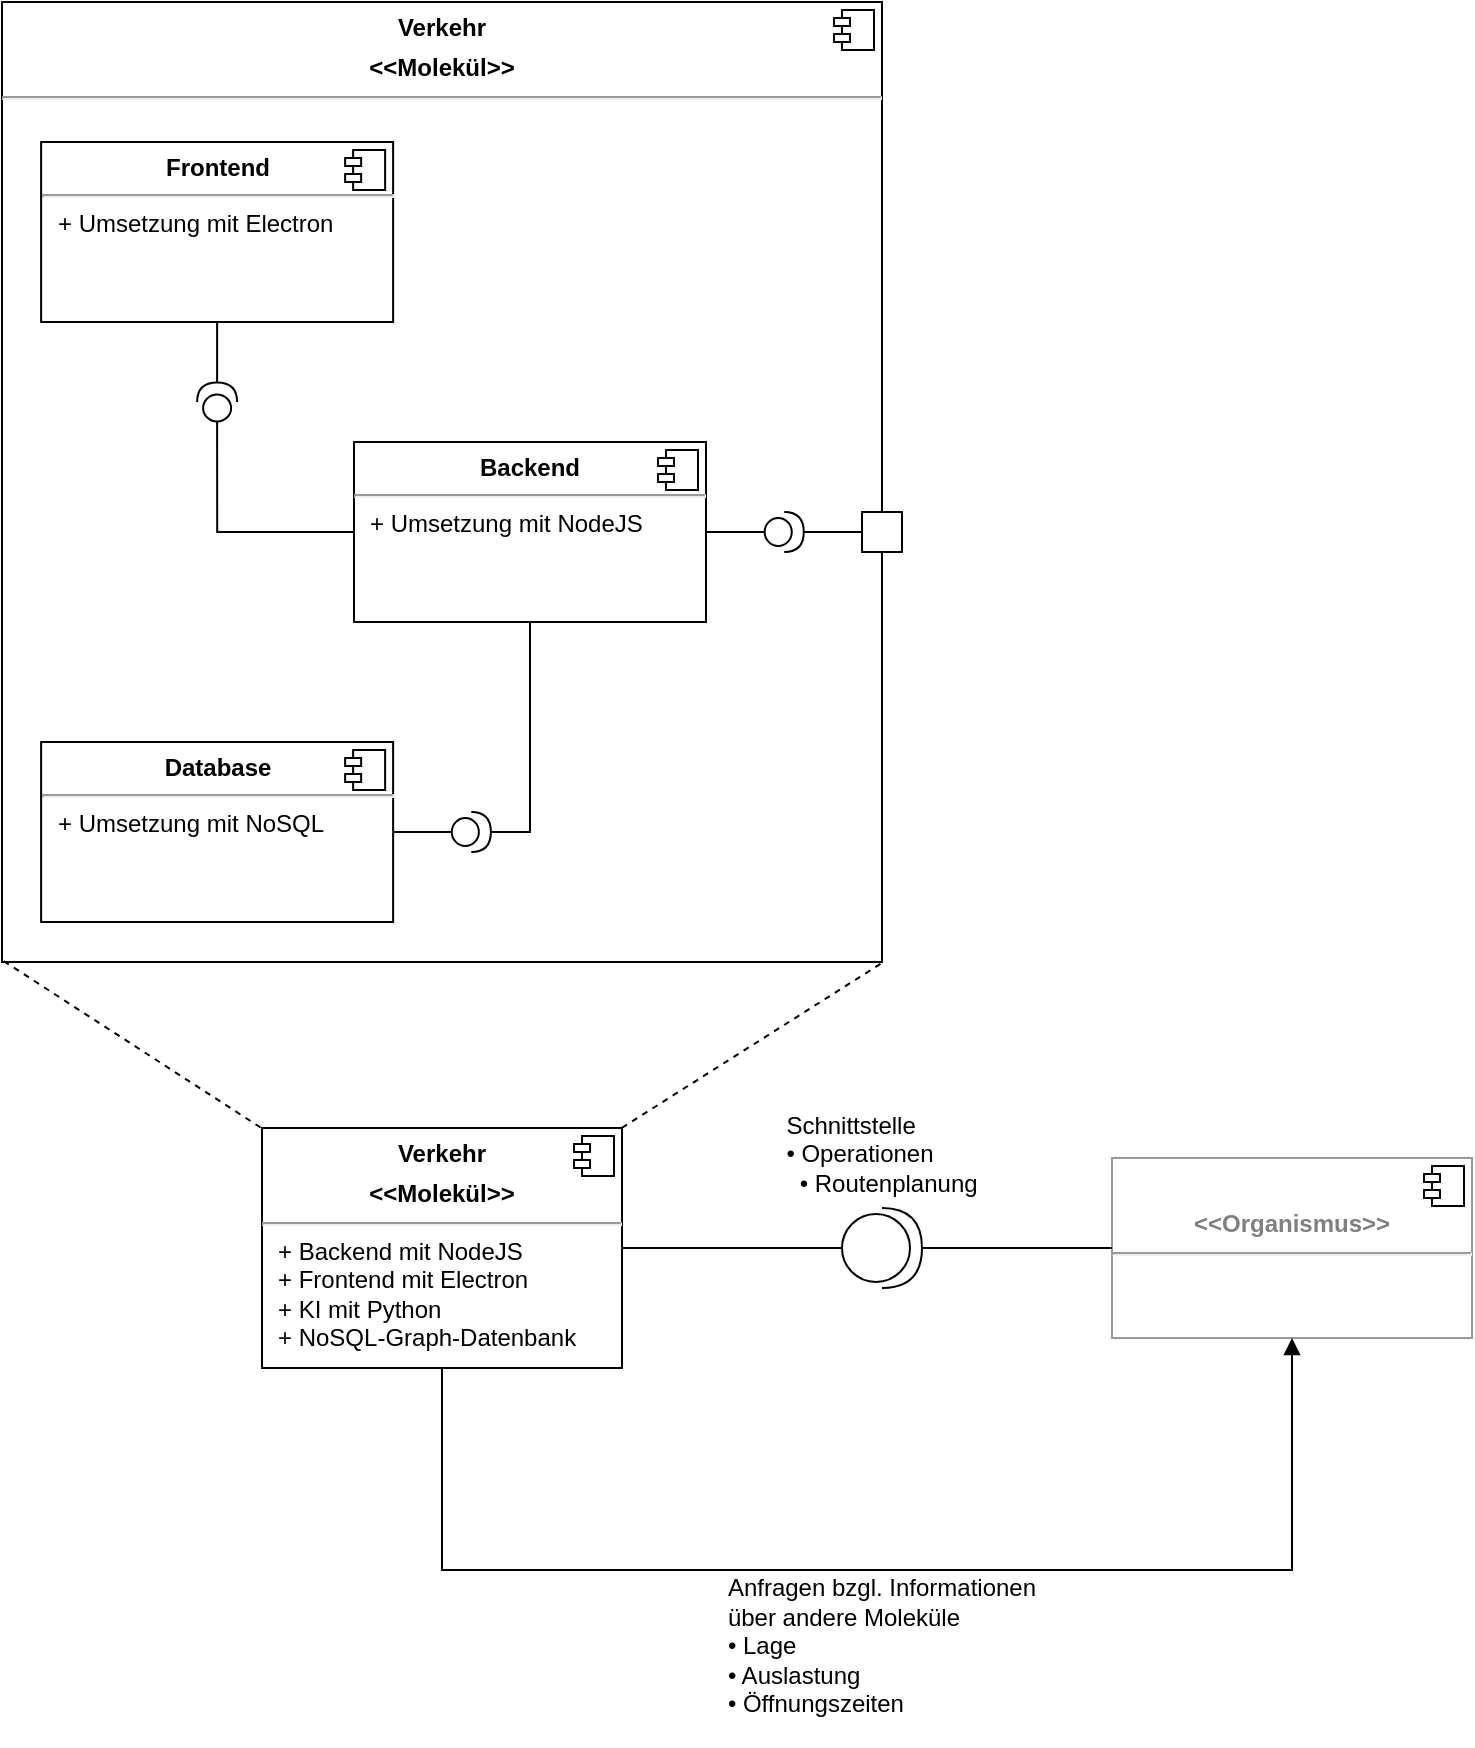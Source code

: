 <mxfile version="10.6.5"><diagram name="Page-1" id="929967ad-93f9-6ef4-fab6-5d389245f69c"><mxGraphModel dx="3382.5" dy="855" grid="1" gridSize="10" guides="1" tooltips="1" connect="1" arrows="1" fold="1" page="1" pageScale="1.5" pageWidth="1169" pageHeight="826" background="none" math="0" shadow="0"><root><mxCell id="0" style=";html=1;"/><mxCell id="1" style=";html=1;" parent="0"/><mxCell id="2" value="&lt;p style=&quot;margin: 0px ; margin-top: 6px ; text-align: center&quot;&gt;&lt;b&gt;Verkehr&lt;/b&gt;&lt;/p&gt;&lt;p style=&quot;margin: 0px ; margin-top: 6px ; text-align: center&quot;&gt;&lt;b&gt;&amp;lt;&amp;lt;Molekül&amp;gt;&amp;gt;&lt;/b&gt;&lt;/p&gt;&lt;hr&gt;&lt;p style=&quot;margin: 0px ; margin-left: 8px&quot;&gt;&lt;br&gt;&lt;/p&gt;" style="align=left;overflow=fill;html=1;" vertex="1" parent="1"><mxGeometry x="-120" y="80" width="440" height="480" as="geometry"/></mxCell><mxCell id="3" value="" style="shape=component;jettyWidth=8;jettyHeight=4;" vertex="1" parent="2"><mxGeometry x="1" width="20" height="20" relative="1" as="geometry"><mxPoint x="-24" y="4" as="offset"/></mxGeometry></mxCell><mxCell id="24" value="&lt;p style=&quot;margin: 0px ; margin-top: 6px ; text-align: center&quot;&gt;&lt;b&gt;Frontend&lt;/b&gt;&lt;/p&gt;&lt;hr&gt;&lt;p style=&quot;margin: 0px ; margin-left: 8px&quot;&gt;+ Umsetzung mit Electron&lt;/p&gt;" style="align=left;overflow=fill;html=1;strokeColor=#000000;fillColor=#FFFFFF;" vertex="1" parent="2"><mxGeometry x="19.556" y="70" width="176" height="90" as="geometry"/></mxCell><mxCell id="25" value="" style="shape=component;jettyWidth=8;jettyHeight=4;" vertex="1" parent="24"><mxGeometry x="1" width="20" height="20" relative="1" as="geometry"><mxPoint x="-24" y="4" as="offset"/></mxGeometry></mxCell><mxCell id="29" value="&lt;p style=&quot;margin: 0px ; margin-top: 6px ; text-align: center&quot;&gt;&lt;b&gt;Database&lt;/b&gt;&lt;/p&gt;&lt;hr&gt;&lt;p style=&quot;margin: 0px ; margin-left: 8px&quot;&gt;+ Umsetzung mit NoSQL&lt;/p&gt;" style="align=left;overflow=fill;html=1;strokeColor=#000000;fillColor=#FFFFFF;" vertex="1" parent="2"><mxGeometry x="19.556" y="370" width="176" height="90" as="geometry"/></mxCell><mxCell id="30" value="" style="shape=component;jettyWidth=8;jettyHeight=4;" vertex="1" parent="29"><mxGeometry x="1" width="20" height="20" relative="1" as="geometry"><mxPoint x="-24" y="4" as="offset"/></mxGeometry></mxCell><mxCell id="42" style="edgeStyle=orthogonalEdgeStyle;rounded=0;orthogonalLoop=1;jettySize=auto;html=1;exitX=0.5;exitY=1;exitDx=0;exitDy=0;entryX=1;entryY=0.5;entryDx=0;entryDy=0;entryPerimeter=0;endArrow=none;endFill=0;strokeColor=#000000;" edge="1" parent="2" source="27" target="40"><mxGeometry relative="1" as="geometry"><Array as="points"><mxPoint x="264" y="415"/></Array></mxGeometry></mxCell><mxCell id="27" value="&lt;p style=&quot;margin: 0px ; margin-top: 6px ; text-align: center&quot;&gt;&lt;b&gt;Backend&lt;/b&gt;&lt;/p&gt;&lt;hr&gt;&lt;p style=&quot;margin: 0px ; margin-left: 8px&quot;&gt;+ Umsetzung mit NodeJS&lt;/p&gt;" style="align=left;overflow=fill;html=1;strokeColor=#000000;fillColor=#FFFFFF;" vertex="1" parent="2"><mxGeometry x="176" y="220" width="176" height="90" as="geometry"/></mxCell><mxCell id="28" value="" style="shape=component;jettyWidth=8;jettyHeight=4;" vertex="1" parent="27"><mxGeometry x="1" width="20" height="20" relative="1" as="geometry"><mxPoint x="-24" y="4" as="offset"/></mxGeometry></mxCell><mxCell id="34" value="" style="shape=providedRequiredInterface;html=1;verticalLabelPosition=bottom;strokeColor=#000000;fillColor=#FFFFFF;" vertex="1" parent="2"><mxGeometry x="381.333" y="255" width="19.556" height="20" as="geometry"/></mxCell><mxCell id="35" value="" style="endArrow=none;html=1;entryX=1;entryY=0.5;entryDx=0;entryDy=0;exitX=0;exitY=0.5;exitDx=0;exitDy=0;exitPerimeter=0;" edge="1" parent="2" source="34" target="27"><mxGeometry width="50" height="50" relative="1" as="geometry"><mxPoint x="254.222" y="140" as="sourcePoint"/><mxPoint x="381.333" y="160" as="targetPoint"/></mxGeometry></mxCell><mxCell id="39" style="edgeStyle=orthogonalEdgeStyle;rounded=0;orthogonalLoop=1;jettySize=auto;html=1;exitX=0;exitY=0.5;exitDx=0;exitDy=0;exitPerimeter=0;entryX=0;entryY=0.5;entryDx=0;entryDy=0;strokeColor=#000000;endArrow=none;endFill=0;" edge="1" parent="2" source="37" target="27"><mxGeometry relative="1" as="geometry"/></mxCell><mxCell id="37" value="" style="shape=providedRequiredInterface;html=1;verticalLabelPosition=bottom;strokeColor=#000000;fillColor=#FFFFFF;rotation=-90;" vertex="1" parent="2"><mxGeometry x="97.778" y="190" width="19.556" height="20" as="geometry"/></mxCell><mxCell id="38" value="" style="endArrow=none;html=1;entryX=0.5;entryY=1;entryDx=0;entryDy=0;exitX=1;exitY=0.5;exitDx=0;exitDy=0;exitPerimeter=0;edgeStyle=orthogonalEdgeStyle;" edge="1" parent="2" source="37" target="24"><mxGeometry width="50" height="50" relative="1" as="geometry"><mxPoint x="312.889" y="160" as="sourcePoint"/><mxPoint x="361.778" y="110" as="targetPoint"/></mxGeometry></mxCell><mxCell id="40" value="" style="shape=providedRequiredInterface;html=1;verticalLabelPosition=bottom;strokeColor=#000000;fillColor=#FFFFFF;rotation=0;" vertex="1" parent="2"><mxGeometry x="224.889" y="405" width="19.556" height="20" as="geometry"/></mxCell><mxCell id="41" value="" style="endArrow=none;html=1;strokeColor=#000000;entryX=1;entryY=0.5;entryDx=0;entryDy=0;exitX=0;exitY=0.5;exitDx=0;exitDy=0;exitPerimeter=0;edgeStyle=orthogonalEdgeStyle;" edge="1" parent="2" source="40" target="29"><mxGeometry width="50" height="50" relative="1" as="geometry"><mxPoint x="332.444" y="420" as="sourcePoint"/><mxPoint x="381.333" y="370" as="targetPoint"/></mxGeometry></mxCell><mxCell id="4" value="&lt;p style=&quot;margin: 0px ; margin-top: 6px ; text-align: center&quot;&gt;&lt;b&gt;&lt;br&gt;&lt;/b&gt;&lt;/p&gt;&lt;p style=&quot;margin: 0px ; margin-top: 6px ; text-align: center&quot;&gt;&lt;b&gt;&lt;font color=&quot;#808080&quot;&gt;&amp;lt;&amp;lt;Organismus&amp;gt;&amp;gt;&lt;/font&gt;&lt;/b&gt;&lt;/p&gt;&lt;hr&gt;&lt;p style=&quot;margin: 0px ; margin-left: 8px&quot;&gt;&lt;br&gt;&lt;/p&gt;&lt;p style=&quot;margin: 0px ; margin-left: 8px&quot;&gt;&lt;br&gt;&lt;/p&gt;" style="align=left;overflow=fill;html=1;strokeColor=#999999;" vertex="1" parent="1"><mxGeometry x="435" y="658" width="180" height="90" as="geometry"/></mxCell><mxCell id="5" value="" style="shape=component;jettyWidth=8;jettyHeight=4;" vertex="1" parent="4"><mxGeometry x="1" width="20" height="20" relative="1" as="geometry"><mxPoint x="-24" y="4" as="offset"/></mxGeometry></mxCell><mxCell id="6" value="" style="shape=providedRequiredInterface;html=1;verticalLabelPosition=bottom;" vertex="1" parent="1"><mxGeometry x="300" y="683" width="40" height="40" as="geometry"/></mxCell><mxCell id="9" value="" style="endArrow=none;html=1;entryX=0;entryY=0.5;entryDx=0;entryDy=0;exitX=1;exitY=0.5;exitDx=0;exitDy=0;exitPerimeter=0;" edge="1" parent="1" source="6" target="4"><mxGeometry width="50" height="50" relative="1" as="geometry"><mxPoint x="670" y="754" as="sourcePoint"/><mxPoint x="720" y="704" as="targetPoint"/></mxGeometry></mxCell><mxCell id="10" value="" style="endArrow=none;html=1;exitX=0;exitY=0.5;exitDx=0;exitDy=0;exitPerimeter=0;entryX=1;entryY=0.5;entryDx=0;entryDy=0;" edge="1" parent="1" source="6" target="43"><mxGeometry width="50" height="50" relative="1" as="geometry"><mxPoint x="690" y="764" as="sourcePoint"/><mxPoint x="840" y="224" as="targetPoint"/></mxGeometry></mxCell><mxCell id="11" value="&lt;div style=&quot;text-align: left&quot;&gt;&lt;span&gt;Schnittstelle&lt;/span&gt;&lt;/div&gt;&lt;span&gt;&lt;div style=&quot;text-align: left&quot;&gt;&lt;span&gt;• Operationen&lt;/span&gt;&lt;/div&gt;&lt;/span&gt;&lt;span&gt;&lt;div style=&quot;text-align: left&quot;&gt;&lt;span&gt;&amp;nbsp; • Routenplanung&lt;/span&gt;&lt;/div&gt;&lt;/span&gt;&lt;div style=&quot;text-align: left&quot;&gt;&lt;br&gt;&lt;/div&gt;" style="text;html=1;strokeColor=none;fillColor=none;align=center;verticalAlign=middle;whiteSpace=wrap;rounded=0;" vertex="1" parent="1"><mxGeometry x="245" y="623" width="150" height="80" as="geometry"/></mxCell><mxCell id="22" value="&lt;div style=&quot;text-align: left&quot;&gt;&lt;span&gt;Anfragen bzgl. Informationen&lt;/span&gt;&lt;/div&gt;&lt;div style=&quot;text-align: left&quot;&gt;&lt;span&gt;über andere Moleküle&amp;nbsp;&lt;/span&gt;&lt;/div&gt;&lt;div style=&quot;text-align: left&quot;&gt;• Lage&lt;/div&gt;&lt;span&gt;&lt;div style=&quot;text-align: left&quot;&gt;&lt;span&gt;• Auslastung&lt;/span&gt;&lt;/div&gt;&lt;/span&gt;&lt;span&gt;&lt;div style=&quot;text-align: left&quot;&gt;&lt;span&gt;• Öffnungszeiten&lt;/span&gt;&lt;/div&gt;&lt;/span&gt;&lt;div style=&quot;text-align: left&quot;&gt;&lt;span&gt;&lt;br&gt;&lt;/span&gt;&lt;/div&gt;" style="text;html=1;strokeColor=none;fillColor=none;align=center;verticalAlign=middle;whiteSpace=wrap;rounded=0;" vertex="1" parent="1"><mxGeometry x="225" y="874" width="190" height="70" as="geometry"/></mxCell><mxCell id="31" value="" style="rounded=0;whiteSpace=wrap;html=1;strokeColor=#000000;fillColor=#FFFFFF;" vertex="1" parent="1"><mxGeometry x="310" y="335" width="20" height="20" as="geometry"/></mxCell><mxCell id="36" value="" style="endArrow=none;html=1;entryX=1;entryY=0.5;entryDx=0;entryDy=0;exitX=0;exitY=0.5;exitDx=0;exitDy=0;entryPerimeter=0;" edge="1" parent="1" source="31" target="34"><mxGeometry width="50" height="50" relative="1" as="geometry"><mxPoint x="270.5" y="365" as="sourcePoint"/><mxPoint x="240.5" y="365" as="targetPoint"/></mxGeometry></mxCell><mxCell id="45" style="edgeStyle=orthogonalEdgeStyle;rounded=0;orthogonalLoop=1;jettySize=auto;html=1;exitX=0.5;exitY=1;exitDx=0;exitDy=0;entryX=0.5;entryY=1;entryDx=0;entryDy=0;endArrow=block;endFill=1;strokeColor=#000000;" edge="1" parent="1" source="43" target="4"><mxGeometry relative="1" as="geometry"><Array as="points"><mxPoint x="101" y="864"/><mxPoint x="526" y="864"/></Array></mxGeometry></mxCell><mxCell id="43" value="&lt;p style=&quot;margin: 0px ; margin-top: 6px ; text-align: center&quot;&gt;&lt;b&gt;Verkehr&lt;/b&gt;&lt;/p&gt;&lt;p style=&quot;margin: 0px ; margin-top: 6px ; text-align: center&quot;&gt;&lt;b&gt;&amp;lt;&amp;lt;Molekül&amp;gt;&amp;gt;&lt;/b&gt;&lt;/p&gt;&lt;hr&gt;&lt;p style=&quot;margin: 0px ; margin-left: 8px&quot;&gt;+ Backend mit NodeJS&lt;/p&gt;&lt;p style=&quot;margin: 0px ; margin-left: 8px&quot;&gt;+ Frontend mit Electron&lt;/p&gt;&lt;p style=&quot;margin: 0px ; margin-left: 8px&quot;&gt;+ KI mit Python&lt;/p&gt;&lt;p style=&quot;margin: 0px ; margin-left: 8px&quot;&gt;+ NoSQL-Graph-Datenbank&lt;/p&gt;" style="align=left;overflow=fill;html=1;strokeColor=#000000;fillColor=#FFFFFF;" vertex="1" parent="1"><mxGeometry x="10" y="643" width="180" height="120" as="geometry"/></mxCell><mxCell id="44" value="" style="shape=component;jettyWidth=8;jettyHeight=4;" vertex="1" parent="43"><mxGeometry x="1" width="20" height="20" relative="1" as="geometry"><mxPoint x="-24" y="4" as="offset"/></mxGeometry></mxCell><mxCell id="46" value="" style="endArrow=none;dashed=1;html=1;strokeColor=#000000;exitX=-0.004;exitY=-0.002;exitDx=0;exitDy=0;exitPerimeter=0;" edge="1" parent="1" source="43"><mxGeometry width="50" height="50" relative="1" as="geometry"><mxPoint x="-20" y="620" as="sourcePoint"/><mxPoint x="-120" y="559" as="targetPoint"/></mxGeometry></mxCell><mxCell id="47" value="" style="endArrow=none;dashed=1;html=1;strokeColor=#000000;entryX=1;entryY=1.001;entryDx=0;entryDy=0;entryPerimeter=0;exitX=1;exitY=-0.001;exitDx=0;exitDy=0;exitPerimeter=0;" edge="1" parent="1" source="43" target="2"><mxGeometry width="50" height="50" relative="1" as="geometry"><mxPoint x="190" y="619" as="sourcePoint"/><mxPoint x="500" y="480" as="targetPoint"/></mxGeometry></mxCell></root></mxGraphModel></diagram></mxfile>